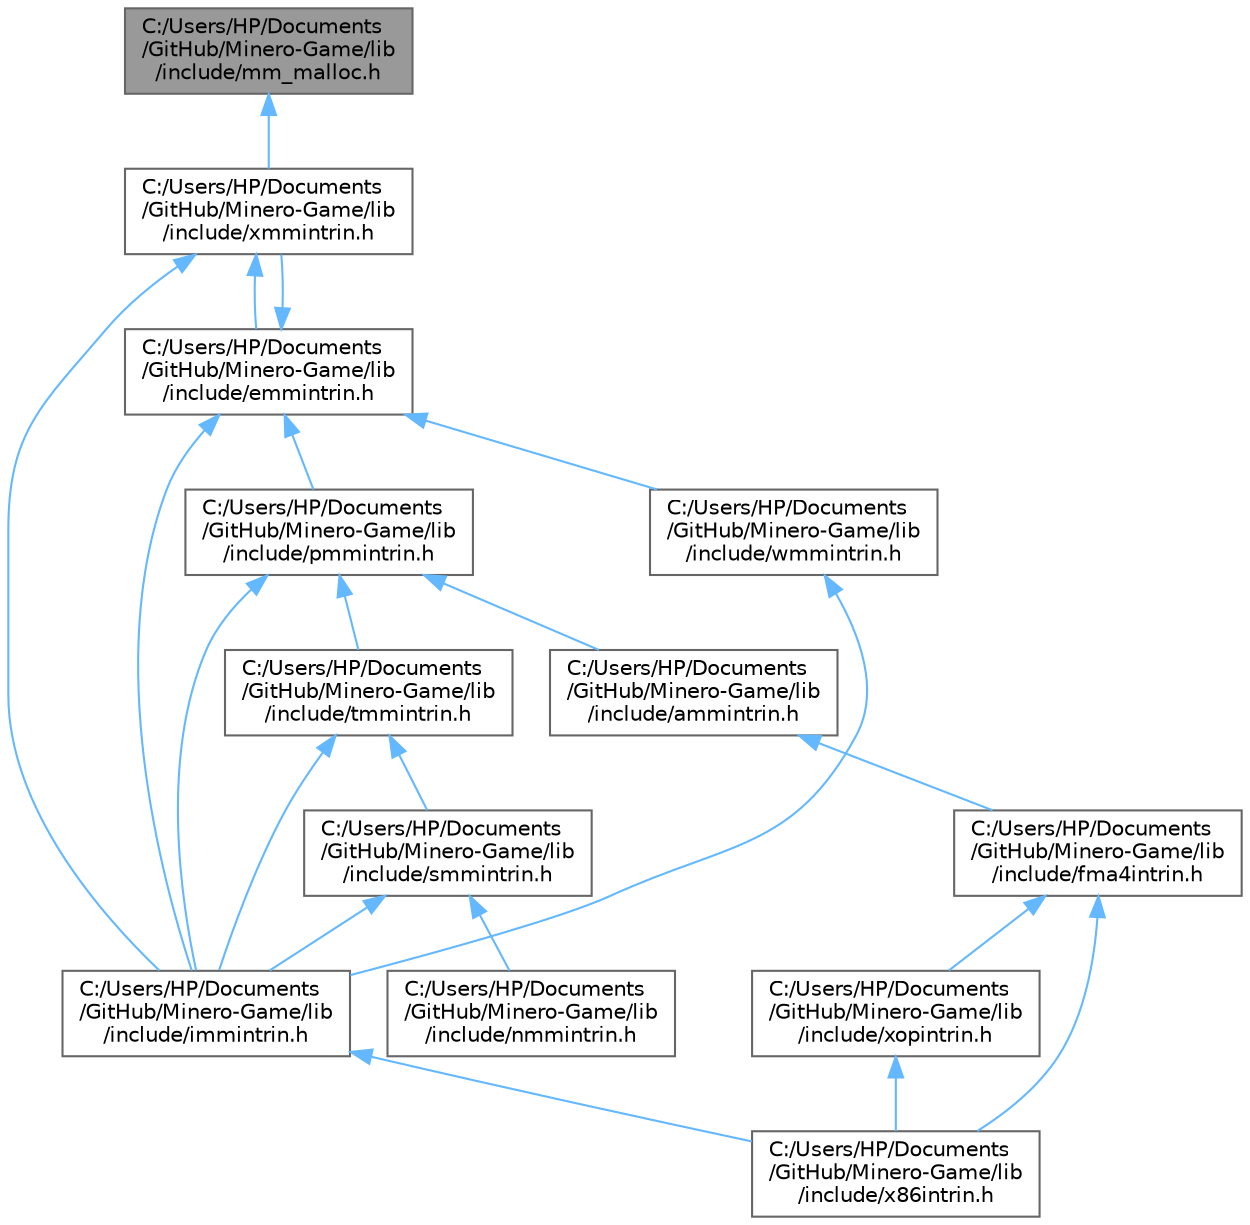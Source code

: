 digraph "C:/Users/HP/Documents/GitHub/Minero-Game/lib/include/mm_malloc.h"
{
 // LATEX_PDF_SIZE
  bgcolor="transparent";
  edge [fontname=Helvetica,fontsize=10,labelfontname=Helvetica,labelfontsize=10];
  node [fontname=Helvetica,fontsize=10,shape=box,height=0.2,width=0.4];
  Node1 [id="Node000001",label="C:/Users/HP/Documents\l/GitHub/Minero-Game/lib\l/include/mm_malloc.h",height=0.2,width=0.4,color="gray40", fillcolor="grey60", style="filled", fontcolor="black",tooltip=" "];
  Node1 -> Node2 [id="edge41_Node000001_Node000002",dir="back",color="steelblue1",style="solid",tooltip=" "];
  Node2 [id="Node000002",label="C:/Users/HP/Documents\l/GitHub/Minero-Game/lib\l/include/xmmintrin.h",height=0.2,width=0.4,color="grey40", fillcolor="white", style="filled",URL="$lib_2include_2xmmintrin_8h.html",tooltip=" "];
  Node2 -> Node3 [id="edge42_Node000002_Node000003",dir="back",color="steelblue1",style="solid",tooltip=" "];
  Node3 [id="Node000003",label="C:/Users/HP/Documents\l/GitHub/Minero-Game/lib\l/include/emmintrin.h",height=0.2,width=0.4,color="grey40", fillcolor="white", style="filled",URL="$lib_2include_2emmintrin_8h.html",tooltip=" "];
  Node3 -> Node4 [id="edge43_Node000003_Node000004",dir="back",color="steelblue1",style="solid",tooltip=" "];
  Node4 [id="Node000004",label="C:/Users/HP/Documents\l/GitHub/Minero-Game/lib\l/include/immintrin.h",height=0.2,width=0.4,color="grey40", fillcolor="white", style="filled",URL="$lib_2include_2immintrin_8h.html",tooltip=" "];
  Node4 -> Node5 [id="edge44_Node000004_Node000005",dir="back",color="steelblue1",style="solid",tooltip=" "];
  Node5 [id="Node000005",label="C:/Users/HP/Documents\l/GitHub/Minero-Game/lib\l/include/x86intrin.h",height=0.2,width=0.4,color="grey40", fillcolor="white", style="filled",URL="$lib_2include_2x86intrin_8h.html",tooltip=" "];
  Node3 -> Node6 [id="edge45_Node000003_Node000006",dir="back",color="steelblue1",style="solid",tooltip=" "];
  Node6 [id="Node000006",label="C:/Users/HP/Documents\l/GitHub/Minero-Game/lib\l/include/pmmintrin.h",height=0.2,width=0.4,color="grey40", fillcolor="white", style="filled",URL="$lib_2include_2pmmintrin_8h.html",tooltip=" "];
  Node6 -> Node7 [id="edge46_Node000006_Node000007",dir="back",color="steelblue1",style="solid",tooltip=" "];
  Node7 [id="Node000007",label="C:/Users/HP/Documents\l/GitHub/Minero-Game/lib\l/include/ammintrin.h",height=0.2,width=0.4,color="grey40", fillcolor="white", style="filled",URL="$lib_2include_2ammintrin_8h.html",tooltip=" "];
  Node7 -> Node8 [id="edge47_Node000007_Node000008",dir="back",color="steelblue1",style="solid",tooltip=" "];
  Node8 [id="Node000008",label="C:/Users/HP/Documents\l/GitHub/Minero-Game/lib\l/include/fma4intrin.h",height=0.2,width=0.4,color="grey40", fillcolor="white", style="filled",URL="$lib_2include_2fma4intrin_8h.html",tooltip=" "];
  Node8 -> Node5 [id="edge48_Node000008_Node000005",dir="back",color="steelblue1",style="solid",tooltip=" "];
  Node8 -> Node9 [id="edge49_Node000008_Node000009",dir="back",color="steelblue1",style="solid",tooltip=" "];
  Node9 [id="Node000009",label="C:/Users/HP/Documents\l/GitHub/Minero-Game/lib\l/include/xopintrin.h",height=0.2,width=0.4,color="grey40", fillcolor="white", style="filled",URL="$lib_2include_2xopintrin_8h.html",tooltip=" "];
  Node9 -> Node5 [id="edge50_Node000009_Node000005",dir="back",color="steelblue1",style="solid",tooltip=" "];
  Node6 -> Node4 [id="edge51_Node000006_Node000004",dir="back",color="steelblue1",style="solid",tooltip=" "];
  Node6 -> Node10 [id="edge52_Node000006_Node000010",dir="back",color="steelblue1",style="solid",tooltip=" "];
  Node10 [id="Node000010",label="C:/Users/HP/Documents\l/GitHub/Minero-Game/lib\l/include/tmmintrin.h",height=0.2,width=0.4,color="grey40", fillcolor="white", style="filled",URL="$lib_2include_2tmmintrin_8h.html",tooltip=" "];
  Node10 -> Node4 [id="edge53_Node000010_Node000004",dir="back",color="steelblue1",style="solid",tooltip=" "];
  Node10 -> Node11 [id="edge54_Node000010_Node000011",dir="back",color="steelblue1",style="solid",tooltip=" "];
  Node11 [id="Node000011",label="C:/Users/HP/Documents\l/GitHub/Minero-Game/lib\l/include/smmintrin.h",height=0.2,width=0.4,color="grey40", fillcolor="white", style="filled",URL="$lib_2include_2smmintrin_8h.html",tooltip=" "];
  Node11 -> Node4 [id="edge55_Node000011_Node000004",dir="back",color="steelblue1",style="solid",tooltip=" "];
  Node11 -> Node12 [id="edge56_Node000011_Node000012",dir="back",color="steelblue1",style="solid",tooltip=" "];
  Node12 [id="Node000012",label="C:/Users/HP/Documents\l/GitHub/Minero-Game/lib\l/include/nmmintrin.h",height=0.2,width=0.4,color="grey40", fillcolor="white", style="filled",URL="$lib_2include_2nmmintrin_8h.html",tooltip=" "];
  Node3 -> Node13 [id="edge57_Node000003_Node000013",dir="back",color="steelblue1",style="solid",tooltip=" "];
  Node13 [id="Node000013",label="C:/Users/HP/Documents\l/GitHub/Minero-Game/lib\l/include/wmmintrin.h",height=0.2,width=0.4,color="grey40", fillcolor="white", style="filled",URL="$lib_2include_2wmmintrin_8h.html",tooltip=" "];
  Node13 -> Node4 [id="edge58_Node000013_Node000004",dir="back",color="steelblue1",style="solid",tooltip=" "];
  Node3 -> Node2 [id="edge59_Node000003_Node000002",dir="back",color="steelblue1",style="solid",tooltip=" "];
  Node2 -> Node4 [id="edge60_Node000002_Node000004",dir="back",color="steelblue1",style="solid",tooltip=" "];
}
